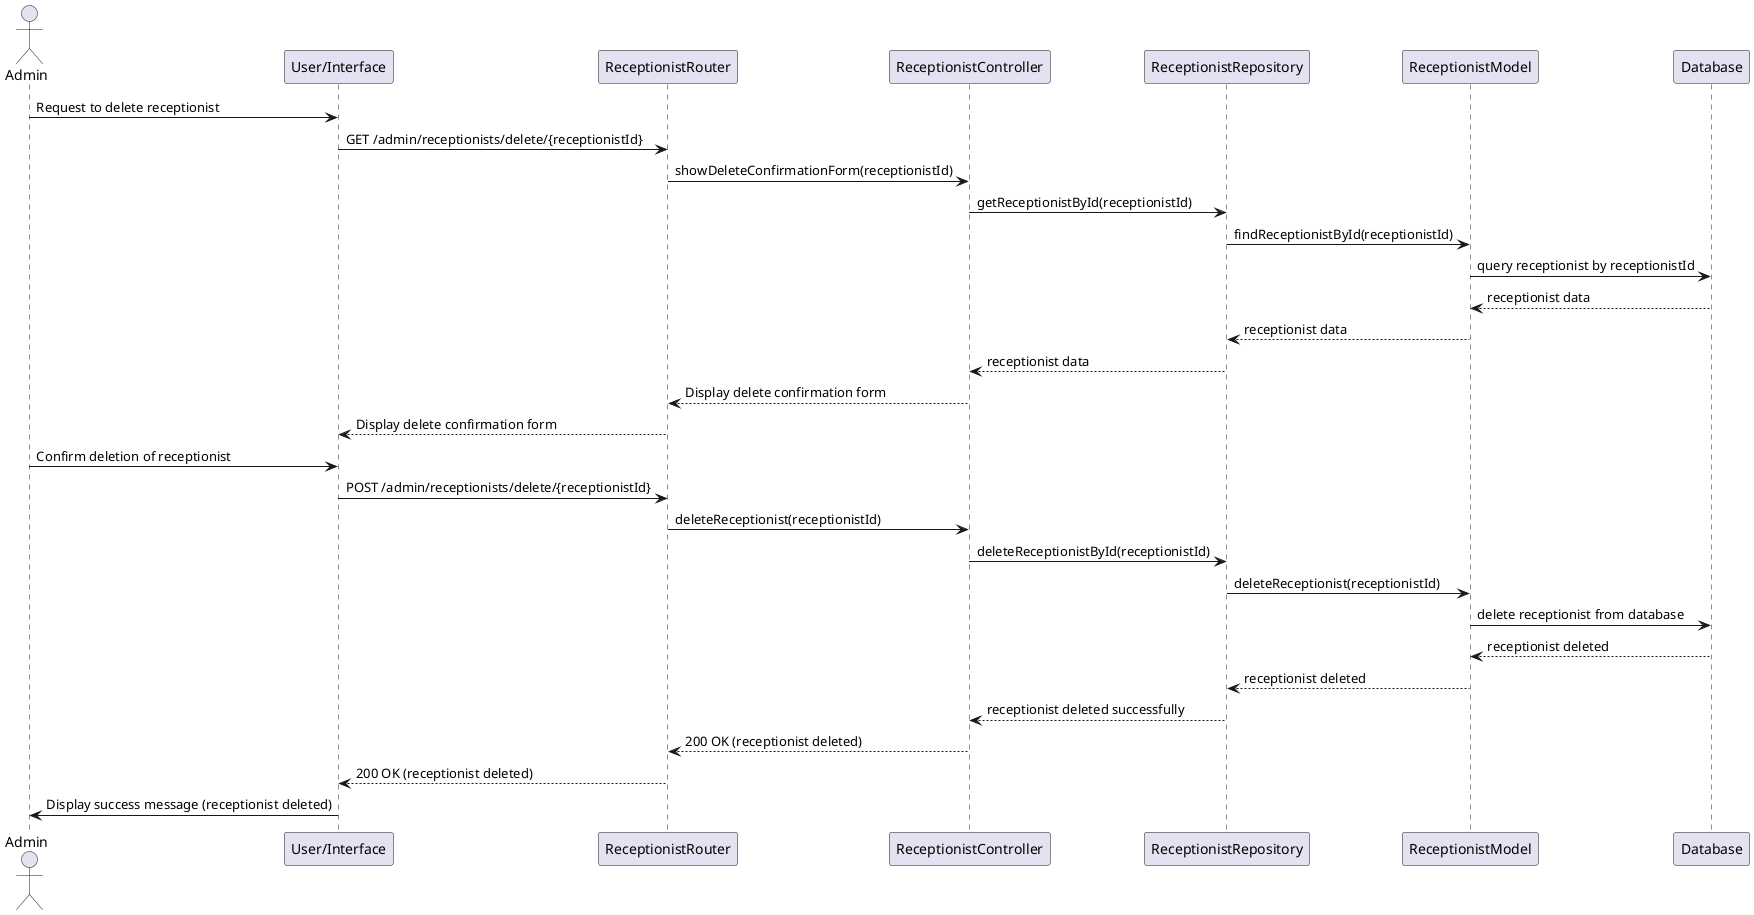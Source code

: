 @startuml
actor Admin
participant "User/Interface" as UI
participant "ReceptionistRouter" as Router
participant "ReceptionistController" as Controller
participant "ReceptionistRepository" as Repository
participant "ReceptionistModel" as ReceptionistModel
participant "Database" as DB

Admin -> UI: Request to delete receptionist
UI -> Router: GET /admin/receptionists/delete/{receptionistId}
Router -> Controller: showDeleteConfirmationForm(receptionistId)
Controller -> Repository: getReceptionistById(receptionistId)
Repository -> ReceptionistModel: findReceptionistById(receptionistId)
ReceptionistModel -> DB: query receptionist by receptionistId
DB --> ReceptionistModel: receptionist data
ReceptionistModel --> Repository: receptionist data
Repository --> Controller: receptionist data
Controller --> Router: Display delete confirmation form
Router --> UI: Display delete confirmation form

Admin -> UI: Confirm deletion of receptionist
UI -> Router: POST /admin/receptionists/delete/{receptionistId}
Router -> Controller: deleteReceptionist(receptionistId)
Controller -> Repository: deleteReceptionistById(receptionistId)

Repository -> ReceptionistModel: deleteReceptionist(receptionistId)
ReceptionistModel -> DB: delete receptionist from database
DB --> ReceptionistModel: receptionist deleted
ReceptionistModel --> Repository: receptionist deleted
Repository --> Controller: receptionist deleted successfully

Controller --> Router: 200 OK (receptionist deleted)
Router --> UI: 200 OK (receptionist deleted)
UI -> Admin: Display success message (receptionist deleted)
@enduml
